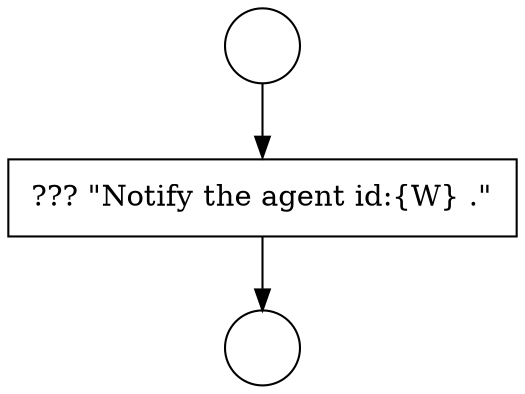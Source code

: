 digraph {
  node17930 [shape=circle label=" " color="black" fillcolor="white" style=filled]
  node17932 [shape=none, margin=0, label=<<font color="black">
    <table border="0" cellborder="1" cellspacing="0" cellpadding="10">
      <tr><td align="left">??? &quot;Notify the agent id:{W} .&quot;</td></tr>
    </table>
  </font>> color="black" fillcolor="white" style=filled]
  node17931 [shape=circle label=" " color="black" fillcolor="white" style=filled]
  node17930 -> node17932 [ color="black"]
  node17932 -> node17931 [ color="black"]
}
